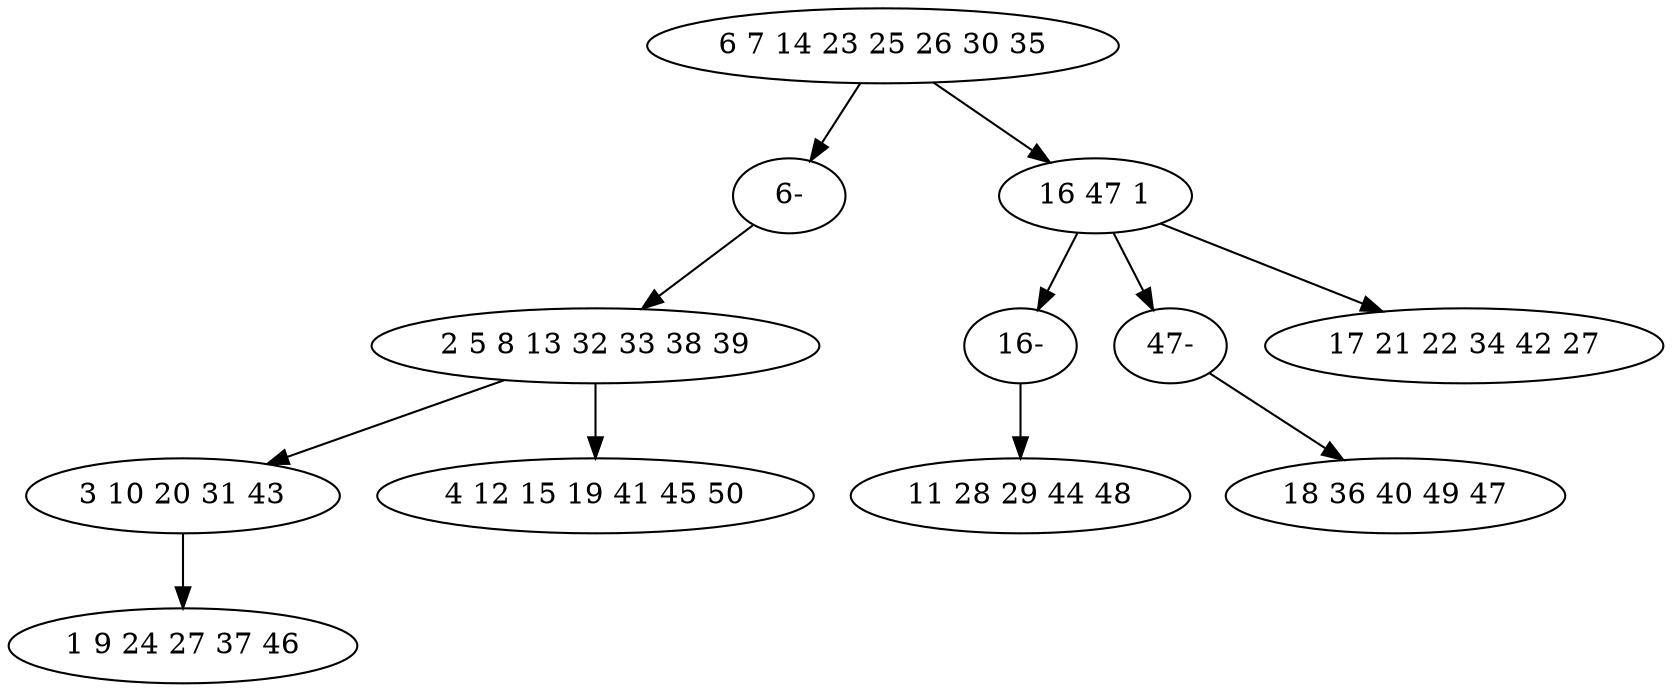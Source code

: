 digraph true_tree {
	"0" -> "11"
	"0" -> "2"
	"1" -> "3"
	"3" -> "4"
	"1" -> "5"
	"2" -> "10"
	"2" -> "9"
	"2" -> "8"
	"9" -> "7"
	"10" -> "6"
	"11" -> "1"
	"0" [label="6 7 14 23 25 26 30 35"];
	"1" [label="2 5 8 13 32 33 38 39"];
	"2" [label="16 47 1"];
	"3" [label="3 10 20 31 43"];
	"4" [label="1 9 24 27 37 46"];
	"5" [label="4 12 15 19 41 45 50"];
	"6" [label="11 28 29 44 48"];
	"7" [label="18 36 40 49 47"];
	"8" [label="17 21 22 34 42 27"];
	"9" [label="47-"];
	"10" [label="16-"];
	"11" [label="6-"];
}
